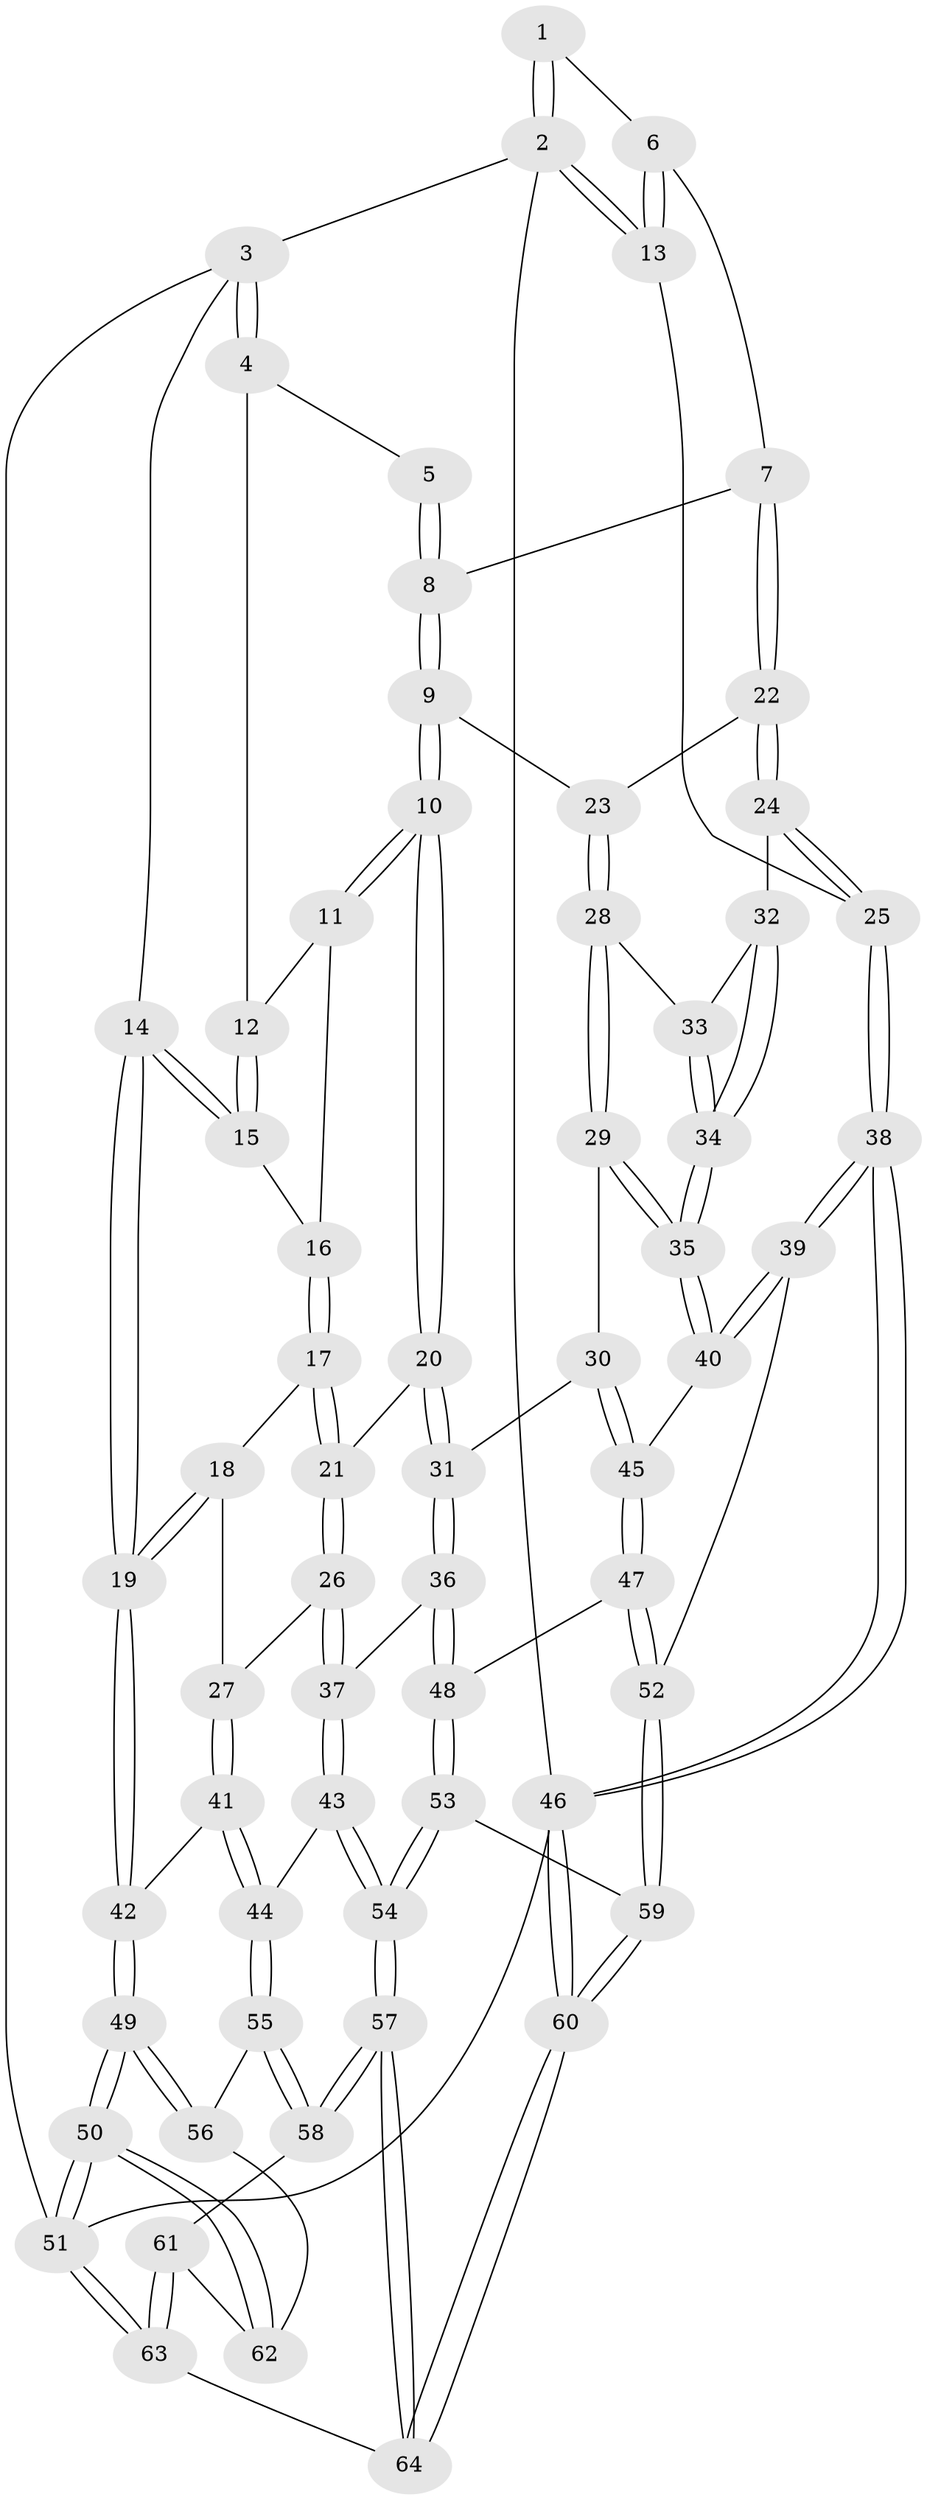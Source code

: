 // coarse degree distribution, {3: 0.07692307692307693, 5: 0.41025641025641024, 4: 0.38461538461538464, 6: 0.07692307692307693, 2: 0.02564102564102564, 7: 0.02564102564102564}
// Generated by graph-tools (version 1.1) at 2025/42/03/06/25 10:42:29]
// undirected, 64 vertices, 157 edges
graph export_dot {
graph [start="1"]
  node [color=gray90,style=filled];
  1 [pos="+0.806650326742732+0"];
  2 [pos="+1+0"];
  3 [pos="+0+0"];
  4 [pos="+0.47117881464151373+0"];
  5 [pos="+0.5288260648805391+0"];
  6 [pos="+0.8276874158338001+0"];
  7 [pos="+0.8337520480269986+0.1530336301087258"];
  8 [pos="+0.6003687924976175+0.01635941668114173"];
  9 [pos="+0.6069980935955565+0.26221439808552577"];
  10 [pos="+0.5904463440971852+0.27071552339218685"];
  11 [pos="+0.4960724695930488+0.16872013406843617"];
  12 [pos="+0.4185797461121424+0"];
  13 [pos="+1+0.18765351050780557"];
  14 [pos="+0+0.14382117967795638"];
  15 [pos="+0.2742273439638358+0.15845566395358116"];
  16 [pos="+0.2868767591933357+0.17227387628706622"];
  17 [pos="+0.33382797089709065+0.25400418402664615"];
  18 [pos="+0.2725206353348897+0.36770915610274074"];
  19 [pos="+0+0.3077166868600306"];
  20 [pos="+0.5576251915987425+0.3123204272429458"];
  21 [pos="+0.4689078764095916+0.32065854716138403"];
  22 [pos="+0.8468296395442881+0.21751563215282757"];
  23 [pos="+0.8057654456528053+0.24587157039756657"];
  24 [pos="+1+0.2539290030564202"];
  25 [pos="+1+0.25631248847446814"];
  26 [pos="+0.3641609521469595+0.43447899334457524"];
  27 [pos="+0.30961303163085185+0.4383123007368371"];
  28 [pos="+0.8031663475417486+0.33239599742206266"];
  29 [pos="+0.7818914508920849+0.4449743314318358"];
  30 [pos="+0.7538550350911688+0.4765082960134765"];
  31 [pos="+0.5751125091524769+0.4653331003243348"];
  32 [pos="+0.9204193009716163+0.45037281436910265"];
  33 [pos="+0.85610296584649+0.40068601820926014"];
  34 [pos="+0.9026289293454537+0.4869733492134508"];
  35 [pos="+0.8955610504659508+0.5249068613453995"];
  36 [pos="+0.5496033487224009+0.5463523534267091"];
  37 [pos="+0.42414575217323236+0.5146970462338836"];
  38 [pos="+1+0.65650559607974"];
  39 [pos="+0.9709710179600246+0.6318545552823084"];
  40 [pos="+0.9029914959315685+0.5414630340911825"];
  41 [pos="+0.20776618776300187+0.579618851302541"];
  42 [pos="+0+0.4653923182352388"];
  43 [pos="+0.28848058950199135+0.6260371000832483"];
  44 [pos="+0.23017847929270357+0.6104779398859062"];
  45 [pos="+0.7550168629394607+0.5453758796715874"];
  46 [pos="+1+1"];
  47 [pos="+0.7499177542201002+0.5629337988653125"];
  48 [pos="+0.5637643221948946+0.6175553318638786"];
  49 [pos="+0+0.7027089188944876"];
  50 [pos="+0+0.95194920114443"];
  51 [pos="+0+1"];
  52 [pos="+0.830299497463251+0.6894155642699243"];
  53 [pos="+0.5406439784654601+0.7877092171987544"];
  54 [pos="+0.5313218149227414+0.7939877883930848"];
  55 [pos="+0.19819803912858994+0.7193749205201345"];
  56 [pos="+0.07609359039388186+0.7395478001399265"];
  57 [pos="+0.4516091528636261+0.9292885311471367"];
  58 [pos="+0.20899086811221207+0.8556222851210712"];
  59 [pos="+0.7278835517567812+0.8081079249348188"];
  60 [pos="+1+1"];
  61 [pos="+0.20839371451276043+0.8559243036901101"];
  62 [pos="+0.1530475492682096+0.857707675242483"];
  63 [pos="+0+1"];
  64 [pos="+0.45100800543901653+1"];
  1 -- 2;
  1 -- 2;
  1 -- 6;
  2 -- 3;
  2 -- 13;
  2 -- 13;
  2 -- 46;
  3 -- 4;
  3 -- 4;
  3 -- 14;
  3 -- 51;
  4 -- 5;
  4 -- 12;
  5 -- 8;
  5 -- 8;
  6 -- 7;
  6 -- 13;
  6 -- 13;
  7 -- 8;
  7 -- 22;
  7 -- 22;
  8 -- 9;
  8 -- 9;
  9 -- 10;
  9 -- 10;
  9 -- 23;
  10 -- 11;
  10 -- 11;
  10 -- 20;
  10 -- 20;
  11 -- 12;
  11 -- 16;
  12 -- 15;
  12 -- 15;
  13 -- 25;
  14 -- 15;
  14 -- 15;
  14 -- 19;
  14 -- 19;
  15 -- 16;
  16 -- 17;
  16 -- 17;
  17 -- 18;
  17 -- 21;
  17 -- 21;
  18 -- 19;
  18 -- 19;
  18 -- 27;
  19 -- 42;
  19 -- 42;
  20 -- 21;
  20 -- 31;
  20 -- 31;
  21 -- 26;
  21 -- 26;
  22 -- 23;
  22 -- 24;
  22 -- 24;
  23 -- 28;
  23 -- 28;
  24 -- 25;
  24 -- 25;
  24 -- 32;
  25 -- 38;
  25 -- 38;
  26 -- 27;
  26 -- 37;
  26 -- 37;
  27 -- 41;
  27 -- 41;
  28 -- 29;
  28 -- 29;
  28 -- 33;
  29 -- 30;
  29 -- 35;
  29 -- 35;
  30 -- 31;
  30 -- 45;
  30 -- 45;
  31 -- 36;
  31 -- 36;
  32 -- 33;
  32 -- 34;
  32 -- 34;
  33 -- 34;
  33 -- 34;
  34 -- 35;
  34 -- 35;
  35 -- 40;
  35 -- 40;
  36 -- 37;
  36 -- 48;
  36 -- 48;
  37 -- 43;
  37 -- 43;
  38 -- 39;
  38 -- 39;
  38 -- 46;
  38 -- 46;
  39 -- 40;
  39 -- 40;
  39 -- 52;
  40 -- 45;
  41 -- 42;
  41 -- 44;
  41 -- 44;
  42 -- 49;
  42 -- 49;
  43 -- 44;
  43 -- 54;
  43 -- 54;
  44 -- 55;
  44 -- 55;
  45 -- 47;
  45 -- 47;
  46 -- 60;
  46 -- 60;
  46 -- 51;
  47 -- 48;
  47 -- 52;
  47 -- 52;
  48 -- 53;
  48 -- 53;
  49 -- 50;
  49 -- 50;
  49 -- 56;
  49 -- 56;
  50 -- 51;
  50 -- 51;
  50 -- 62;
  50 -- 62;
  51 -- 63;
  51 -- 63;
  52 -- 59;
  52 -- 59;
  53 -- 54;
  53 -- 54;
  53 -- 59;
  54 -- 57;
  54 -- 57;
  55 -- 56;
  55 -- 58;
  55 -- 58;
  56 -- 62;
  57 -- 58;
  57 -- 58;
  57 -- 64;
  57 -- 64;
  58 -- 61;
  59 -- 60;
  59 -- 60;
  60 -- 64;
  60 -- 64;
  61 -- 62;
  61 -- 63;
  61 -- 63;
  63 -- 64;
}
